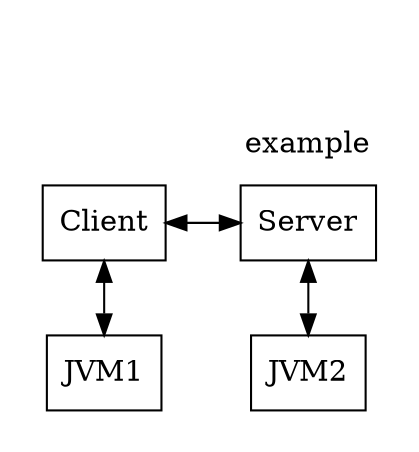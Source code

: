 digraph G {

	subgraph cluster_0 {

color = white;
		node [shape = box];
		edge [dir = both];
		Client -> JVM1;


	}

	subgraph cluster_1 {
	label="example"
	    color = white;
		node [shape = box];
				edge [dir = both];
		Server -> JVM2;

	
	}
		edge[color=white,style = "invis" ]
	start -> Client;
	start -> Server;
		edge[ color=black, style = filled, minlen = 2.5,headport = w, tailport=e ]
	Client -> Server;
		edge[color=black, style = filled,  minlen = 2.5,headport = e,  tailport=w ]
	Server -> Client;

	start [shape=Mdiamond, style = "invis", width = .01, height = .01, minlen = .5];
	//end [shape=box ];
}
